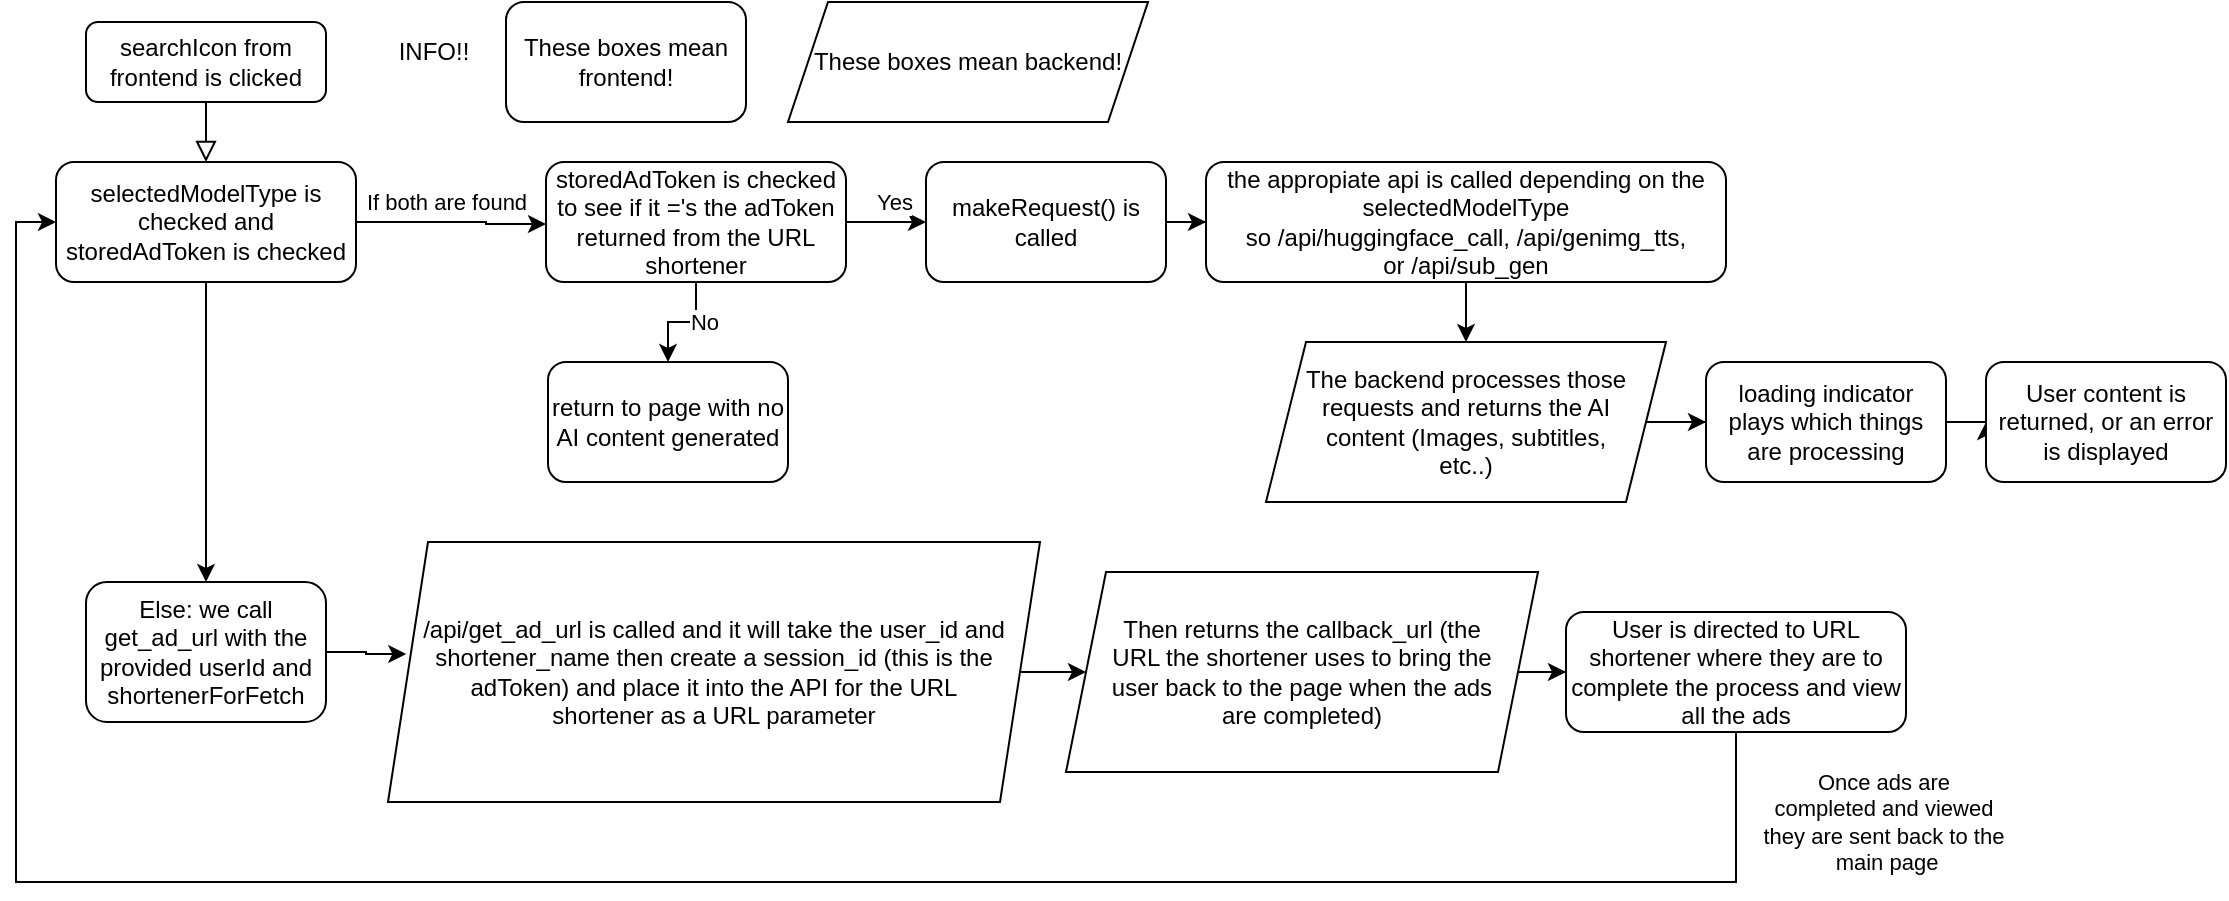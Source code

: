 <mxfile version="26.0.11">
  <diagram id="C5RBs43oDa-KdzZeNtuy" name="Page-1">
    <mxGraphModel dx="1434" dy="784" grid="1" gridSize="10" guides="1" tooltips="1" connect="1" arrows="1" fold="1" page="1" pageScale="1" pageWidth="827" pageHeight="1169" math="0" shadow="0">
      <root>
        <mxCell id="WIyWlLk6GJQsqaUBKTNV-0" />
        <mxCell id="WIyWlLk6GJQsqaUBKTNV-1" parent="WIyWlLk6GJQsqaUBKTNV-0" />
        <mxCell id="WIyWlLk6GJQsqaUBKTNV-2" value="" style="rounded=0;html=1;jettySize=auto;orthogonalLoop=1;fontSize=11;endArrow=block;endFill=0;endSize=8;strokeWidth=1;shadow=0;labelBackgroundColor=none;edgeStyle=orthogonalEdgeStyle;entryX=0.5;entryY=0;entryDx=0;entryDy=0;" parent="WIyWlLk6GJQsqaUBKTNV-1" source="WIyWlLk6GJQsqaUBKTNV-3" target="ROE81Lw_4maxx3PLXAXH-0" edge="1">
          <mxGeometry relative="1" as="geometry">
            <mxPoint x="220" y="90" as="targetPoint" />
          </mxGeometry>
        </mxCell>
        <mxCell id="WIyWlLk6GJQsqaUBKTNV-3" value="searchIcon from frontend is clicked" style="rounded=1;whiteSpace=wrap;html=1;fontSize=12;glass=0;strokeWidth=1;shadow=0;" parent="WIyWlLk6GJQsqaUBKTNV-1" vertex="1">
          <mxGeometry x="160" y="40" width="120" height="40" as="geometry" />
        </mxCell>
        <mxCell id="ROE81Lw_4maxx3PLXAXH-2" value="If both are found" style="edgeStyle=orthogonalEdgeStyle;rounded=0;orthogonalLoop=1;jettySize=auto;html=1;entryX=0;entryY=0.5;entryDx=0;entryDy=0;" edge="1" parent="WIyWlLk6GJQsqaUBKTNV-1" source="ROE81Lw_4maxx3PLXAXH-0" target="ROE81Lw_4maxx3PLXAXH-32">
          <mxGeometry x="-0.076" y="10" relative="1" as="geometry">
            <mxPoint x="410" y="140" as="targetPoint" />
            <Array as="points">
              <mxPoint x="360" y="140" />
              <mxPoint x="360" y="141" />
            </Array>
            <mxPoint as="offset" />
          </mxGeometry>
        </mxCell>
        <mxCell id="ROE81Lw_4maxx3PLXAXH-6" style="edgeStyle=orthogonalEdgeStyle;rounded=0;orthogonalLoop=1;jettySize=auto;html=1;" edge="1" parent="WIyWlLk6GJQsqaUBKTNV-1" source="ROE81Lw_4maxx3PLXAXH-0" target="ROE81Lw_4maxx3PLXAXH-7">
          <mxGeometry relative="1" as="geometry">
            <mxPoint x="220" y="210" as="targetPoint" />
          </mxGeometry>
        </mxCell>
        <mxCell id="ROE81Lw_4maxx3PLXAXH-0" value="selectedModelType is checked and storedAdToken is checked" style="rounded=1;whiteSpace=wrap;html=1;fontSize=12;glass=0;strokeWidth=1;shadow=0;" vertex="1" parent="WIyWlLk6GJQsqaUBKTNV-1">
          <mxGeometry x="145" y="110" width="150" height="60" as="geometry" />
        </mxCell>
        <mxCell id="ROE81Lw_4maxx3PLXAXH-21" style="edgeStyle=orthogonalEdgeStyle;rounded=0;orthogonalLoop=1;jettySize=auto;html=1;entryX=0;entryY=0.5;entryDx=0;entryDy=0;" edge="1" parent="WIyWlLk6GJQsqaUBKTNV-1" source="ROE81Lw_4maxx3PLXAXH-1" target="ROE81Lw_4maxx3PLXAXH-22">
          <mxGeometry relative="1" as="geometry">
            <mxPoint x="580" y="140" as="targetPoint" />
          </mxGeometry>
        </mxCell>
        <mxCell id="ROE81Lw_4maxx3PLXAXH-1" value="makeRequest() is called" style="rounded=1;whiteSpace=wrap;html=1;" vertex="1" parent="WIyWlLk6GJQsqaUBKTNV-1">
          <mxGeometry x="580" y="110" width="120" height="60" as="geometry" />
        </mxCell>
        <mxCell id="ROE81Lw_4maxx3PLXAXH-3" value="These boxes mean frontend!" style="rounded=1;whiteSpace=wrap;html=1;" vertex="1" parent="WIyWlLk6GJQsqaUBKTNV-1">
          <mxGeometry x="370" y="30" width="120" height="60" as="geometry" />
        </mxCell>
        <mxCell id="ROE81Lw_4maxx3PLXAXH-4" value="These boxes mean backend!" style="shape=parallelogram;perimeter=parallelogramPerimeter;whiteSpace=wrap;html=1;fixedSize=1;" vertex="1" parent="WIyWlLk6GJQsqaUBKTNV-1">
          <mxGeometry x="511" y="30" width="180" height="60" as="geometry" />
        </mxCell>
        <mxCell id="ROE81Lw_4maxx3PLXAXH-5" value="INFO!!" style="text;html=1;align=center;verticalAlign=middle;whiteSpace=wrap;rounded=0;" vertex="1" parent="WIyWlLk6GJQsqaUBKTNV-1">
          <mxGeometry x="304" y="40" width="60" height="30" as="geometry" />
        </mxCell>
        <mxCell id="ROE81Lw_4maxx3PLXAXH-7" value="Else: we call get_ad_url with the provided userId and shortenerForFetch" style="rounded=1;whiteSpace=wrap;html=1;" vertex="1" parent="WIyWlLk6GJQsqaUBKTNV-1">
          <mxGeometry x="160" y="320" width="120" height="70" as="geometry" />
        </mxCell>
        <mxCell id="ROE81Lw_4maxx3PLXAXH-20" style="edgeStyle=orthogonalEdgeStyle;rounded=0;orthogonalLoop=1;jettySize=auto;html=1;" edge="1" parent="WIyWlLk6GJQsqaUBKTNV-1" source="ROE81Lw_4maxx3PLXAXH-12" target="ROE81Lw_4maxx3PLXAXH-18">
          <mxGeometry relative="1" as="geometry" />
        </mxCell>
        <mxCell id="ROE81Lw_4maxx3PLXAXH-12" value="/api/get_ad_url is called and it will take the user_id and shortener_name then create a session_id (this is the adToken) and place it into the API for the URL shortener as a URL parameter" style="shape=parallelogram;perimeter=parallelogramPerimeter;fixedSize=1;align=center;whiteSpace=wrap;html=1;spacingTop=0;spacingLeft=14;spacingRight=14;" vertex="1" parent="WIyWlLk6GJQsqaUBKTNV-1">
          <mxGeometry x="311" y="300" width="326" height="130" as="geometry" />
        </mxCell>
        <mxCell id="ROE81Lw_4maxx3PLXAXH-38" style="edgeStyle=orthogonalEdgeStyle;rounded=0;orthogonalLoop=1;jettySize=auto;html=1;" edge="1" parent="WIyWlLk6GJQsqaUBKTNV-1" source="ROE81Lw_4maxx3PLXAXH-18" target="ROE81Lw_4maxx3PLXAXH-39">
          <mxGeometry relative="1" as="geometry">
            <mxPoint x="950" y="365" as="targetPoint" />
          </mxGeometry>
        </mxCell>
        <mxCell id="ROE81Lw_4maxx3PLXAXH-18" value="&lt;span style=&quot;color: rgba(0, 0, 0, 0); font-family: monospace; font-size: 0px; text-align: start; text-wrap-mode: nowrap;&quot;&gt;%3CmxGraphModel%3E%3Croot%3E%3CmxCell%20id%3D%220%22%2F%3E%3CmxCell%20id%3D%221%22%20parent%3D%220%22%2F%3E%3CmxCell%20id%3D%222%22%20value%3D%22%2Fapi%2Fget_ad_url%20is%20called%20and%20it%20will%20take%20the%20user_id%20and%20shortener_name%20then%20create%20a%20session_id%20(this%20is%20the%20adToken)%20and%20place%20it%20into%20the%20API%20for%20the%20URL%20shortener%20as%20a%20URL%20parameter%22%20style%3D%22shape%3Dparallelogram%3Bperimeter%3DparallelogramPerimeter%3BfixedSize%3D1%3Balign%3Dcenter%3BwhiteSpace%3Dwrap%3Bhtml%3D1%3BspacingTop%3D0%3BspacingLeft%3D14%3BspacingRight%3D14%3B%22%20vertex%3D%221%22%20parent%3D%221%22%3E%3CmxGeometry%20x%3D%22304%22%20y%3D%22190%22%20width%3D%22326%22%20height%3D%22130%22%20as%3D%22geometry%22%2F%3E%3C%2FmxCell%3E%3C%2Froot%3E%3C%2FmxGraphModel%3E&lt;/span&gt;Then returns the callback_url (the URL the shortener uses to bring the user back to the page when the ads are completed)" style="shape=parallelogram;perimeter=parallelogramPerimeter;fixedSize=1;align=center;whiteSpace=wrap;html=1;spacingTop=0;spacingLeft=14;spacingRight=14;" vertex="1" parent="WIyWlLk6GJQsqaUBKTNV-1">
          <mxGeometry x="650" y="315" width="236" height="100" as="geometry" />
        </mxCell>
        <mxCell id="ROE81Lw_4maxx3PLXAXH-19" style="edgeStyle=orthogonalEdgeStyle;rounded=0;orthogonalLoop=1;jettySize=auto;html=1;entryX=0.028;entryY=0.431;entryDx=0;entryDy=0;entryPerimeter=0;" edge="1" parent="WIyWlLk6GJQsqaUBKTNV-1" source="ROE81Lw_4maxx3PLXAXH-7" target="ROE81Lw_4maxx3PLXAXH-12">
          <mxGeometry relative="1" as="geometry" />
        </mxCell>
        <mxCell id="ROE81Lw_4maxx3PLXAXH-43" style="edgeStyle=orthogonalEdgeStyle;rounded=0;orthogonalLoop=1;jettySize=auto;html=1;entryX=0.5;entryY=0;entryDx=0;entryDy=0;" edge="1" parent="WIyWlLk6GJQsqaUBKTNV-1" source="ROE81Lw_4maxx3PLXAXH-22" target="ROE81Lw_4maxx3PLXAXH-42">
          <mxGeometry relative="1" as="geometry" />
        </mxCell>
        <mxCell id="ROE81Lw_4maxx3PLXAXH-22" value="the appropiate api is called depending on the selectedModelType so&amp;nbsp;/api/huggingface_call,&amp;nbsp;/api/genimg_tts, or&amp;nbsp;/api/sub_gen" style="rounded=1;whiteSpace=wrap;html=1;" vertex="1" parent="WIyWlLk6GJQsqaUBKTNV-1">
          <mxGeometry x="720" y="110" width="260" height="60" as="geometry" />
        </mxCell>
        <mxCell id="ROE81Lw_4maxx3PLXAXH-33" value="Yes" style="edgeStyle=orthogonalEdgeStyle;rounded=0;orthogonalLoop=1;jettySize=auto;html=1;entryX=0;entryY=0.5;entryDx=0;entryDy=0;" edge="1" parent="WIyWlLk6GJQsqaUBKTNV-1" source="ROE81Lw_4maxx3PLXAXH-32" target="ROE81Lw_4maxx3PLXAXH-1">
          <mxGeometry x="0.2" y="10" relative="1" as="geometry">
            <mxPoint x="590" y="140" as="targetPoint" />
            <mxPoint as="offset" />
          </mxGeometry>
        </mxCell>
        <mxCell id="ROE81Lw_4maxx3PLXAXH-35" value="No" style="edgeStyle=orthogonalEdgeStyle;rounded=0;orthogonalLoop=1;jettySize=auto;html=1;entryX=0.5;entryY=0;entryDx=0;entryDy=0;" edge="1" parent="WIyWlLk6GJQsqaUBKTNV-1" source="ROE81Lw_4maxx3PLXAXH-32" target="ROE81Lw_4maxx3PLXAXH-34">
          <mxGeometry x="0.143" y="-15" relative="1" as="geometry">
            <mxPoint x="15" y="15" as="offset" />
          </mxGeometry>
        </mxCell>
        <mxCell id="ROE81Lw_4maxx3PLXAXH-32" value="storedAdToken is checked to see if it =&#39;s the adToken returned from the URL shortener" style="rounded=1;whiteSpace=wrap;html=1;" vertex="1" parent="WIyWlLk6GJQsqaUBKTNV-1">
          <mxGeometry x="390" y="110" width="150" height="60" as="geometry" />
        </mxCell>
        <mxCell id="ROE81Lw_4maxx3PLXAXH-34" value="return to page with no AI content generated" style="rounded=1;whiteSpace=wrap;html=1;" vertex="1" parent="WIyWlLk6GJQsqaUBKTNV-1">
          <mxGeometry x="391" y="210" width="120" height="60" as="geometry" />
        </mxCell>
        <mxCell id="ROE81Lw_4maxx3PLXAXH-40" value="Once ads are&amp;nbsp;&lt;div&gt;completed&amp;nbsp;&lt;span style=&quot;background-color: light-dark(#ffffff, var(--ge-dark-color, #121212)); color: light-dark(rgb(0, 0, 0), rgb(255, 255, 255));&quot;&gt;and viewed&amp;nbsp;&lt;/span&gt;&lt;div&gt;&lt;div&gt;they are sent back to the&amp;nbsp;&lt;/div&gt;&lt;div&gt;main page&lt;/div&gt;&lt;/div&gt;&lt;/div&gt;" style="edgeStyle=orthogonalEdgeStyle;rounded=0;orthogonalLoop=1;jettySize=auto;html=1;entryX=0;entryY=0.5;entryDx=0;entryDy=0;" edge="1" parent="WIyWlLk6GJQsqaUBKTNV-1" source="ROE81Lw_4maxx3PLXAXH-39" target="ROE81Lw_4maxx3PLXAXH-0">
          <mxGeometry x="-0.93" y="75" relative="1" as="geometry">
            <Array as="points">
              <mxPoint x="985" y="470" />
              <mxPoint x="125" y="470" />
              <mxPoint x="125" y="140" />
            </Array>
            <mxPoint as="offset" />
          </mxGeometry>
        </mxCell>
        <mxCell id="ROE81Lw_4maxx3PLXAXH-39" value="User is directed to URL shortener where they are to complete the process and view all the ads" style="rounded=1;whiteSpace=wrap;html=1;" vertex="1" parent="WIyWlLk6GJQsqaUBKTNV-1">
          <mxGeometry x="900" y="335" width="170" height="60" as="geometry" />
        </mxCell>
        <mxCell id="ROE81Lw_4maxx3PLXAXH-44" style="edgeStyle=orthogonalEdgeStyle;rounded=0;orthogonalLoop=1;jettySize=auto;html=1;entryX=0;entryY=0.5;entryDx=0;entryDy=0;" edge="1" parent="WIyWlLk6GJQsqaUBKTNV-1" source="ROE81Lw_4maxx3PLXAXH-42" target="ROE81Lw_4maxx3PLXAXH-45">
          <mxGeometry relative="1" as="geometry">
            <mxPoint x="1000" y="240" as="targetPoint" />
          </mxGeometry>
        </mxCell>
        <mxCell id="ROE81Lw_4maxx3PLXAXH-42" value="&lt;span style=&quot;color: rgba(0, 0, 0, 0); font-family: monospace; font-size: 0px; text-align: start; text-wrap-mode: nowrap;&quot;&gt;%3CmxGraphModel%3E%3Croot%3E%3CmxCell%20id%3D%220%22%2F%3E%3CmxCell%20id%3D%221%22%20parent%3D%220%22%2F%3E%3CmxCell%20id%3D%222%22%20value%3D%22%2Fapi%2Fget_ad_url%20is%20called%20and%20it%20will%20take%20the%20user_id%20and%20shortener_name%20then%20create%20a%20session_id%20(this%20is%20the%20adToken)%20and%20place%20it%20into%20the%20API%20for%20the%20URL%20shortener%20as%20a%20URL%20parameter%22%20style%3D%22shape%3Dparallelogram%3Bperimeter%3DparallelogramPerimeter%3BfixedSize%3D1%3Balign%3Dcenter%3BwhiteSpace%3Dwrap%3Bhtml%3D1%3BspacingTop%3D0%3BspacingLeft%3D14%3BspacingRight%3D14%3B%22%20vertex%3D%221%22%20parent%3D%221%22%3E%3CmxGeometry%20x%3D%22304%22%20y%3D%22190%22%20width%3D%22326%22%20height%3D%22130%22%20as%3D%22geometry%22%2F%3E%3C%2FmxCell%3E%3C%2Froot%3E%3C%2FmxGraphModel%3E&lt;/span&gt;The backend processes those requests and returns the AI content (Images, subtitles, etc..)" style="shape=parallelogram;perimeter=parallelogramPerimeter;fixedSize=1;align=center;whiteSpace=wrap;html=1;spacingTop=0;spacingLeft=14;spacingRight=14;" vertex="1" parent="WIyWlLk6GJQsqaUBKTNV-1">
          <mxGeometry x="750" y="200" width="200" height="80" as="geometry" />
        </mxCell>
        <mxCell id="ROE81Lw_4maxx3PLXAXH-47" style="edgeStyle=orthogonalEdgeStyle;rounded=0;orthogonalLoop=1;jettySize=auto;html=1;entryX=0;entryY=0.5;entryDx=0;entryDy=0;" edge="1" parent="WIyWlLk6GJQsqaUBKTNV-1" source="ROE81Lw_4maxx3PLXAXH-45" target="ROE81Lw_4maxx3PLXAXH-48">
          <mxGeometry relative="1" as="geometry">
            <mxPoint x="1130" y="240" as="targetPoint" />
            <Array as="points">
              <mxPoint x="1110" y="240" />
              <mxPoint x="1110" y="241" />
            </Array>
          </mxGeometry>
        </mxCell>
        <mxCell id="ROE81Lw_4maxx3PLXAXH-45" value="loading indicator plays which things are processing" style="rounded=1;whiteSpace=wrap;html=1;" vertex="1" parent="WIyWlLk6GJQsqaUBKTNV-1">
          <mxGeometry x="970" y="210" width="120" height="60" as="geometry" />
        </mxCell>
        <mxCell id="ROE81Lw_4maxx3PLXAXH-48" value="User content is returned, or an error is displayed" style="rounded=1;whiteSpace=wrap;html=1;" vertex="1" parent="WIyWlLk6GJQsqaUBKTNV-1">
          <mxGeometry x="1110" y="210" width="120" height="60" as="geometry" />
        </mxCell>
      </root>
    </mxGraphModel>
  </diagram>
</mxfile>
